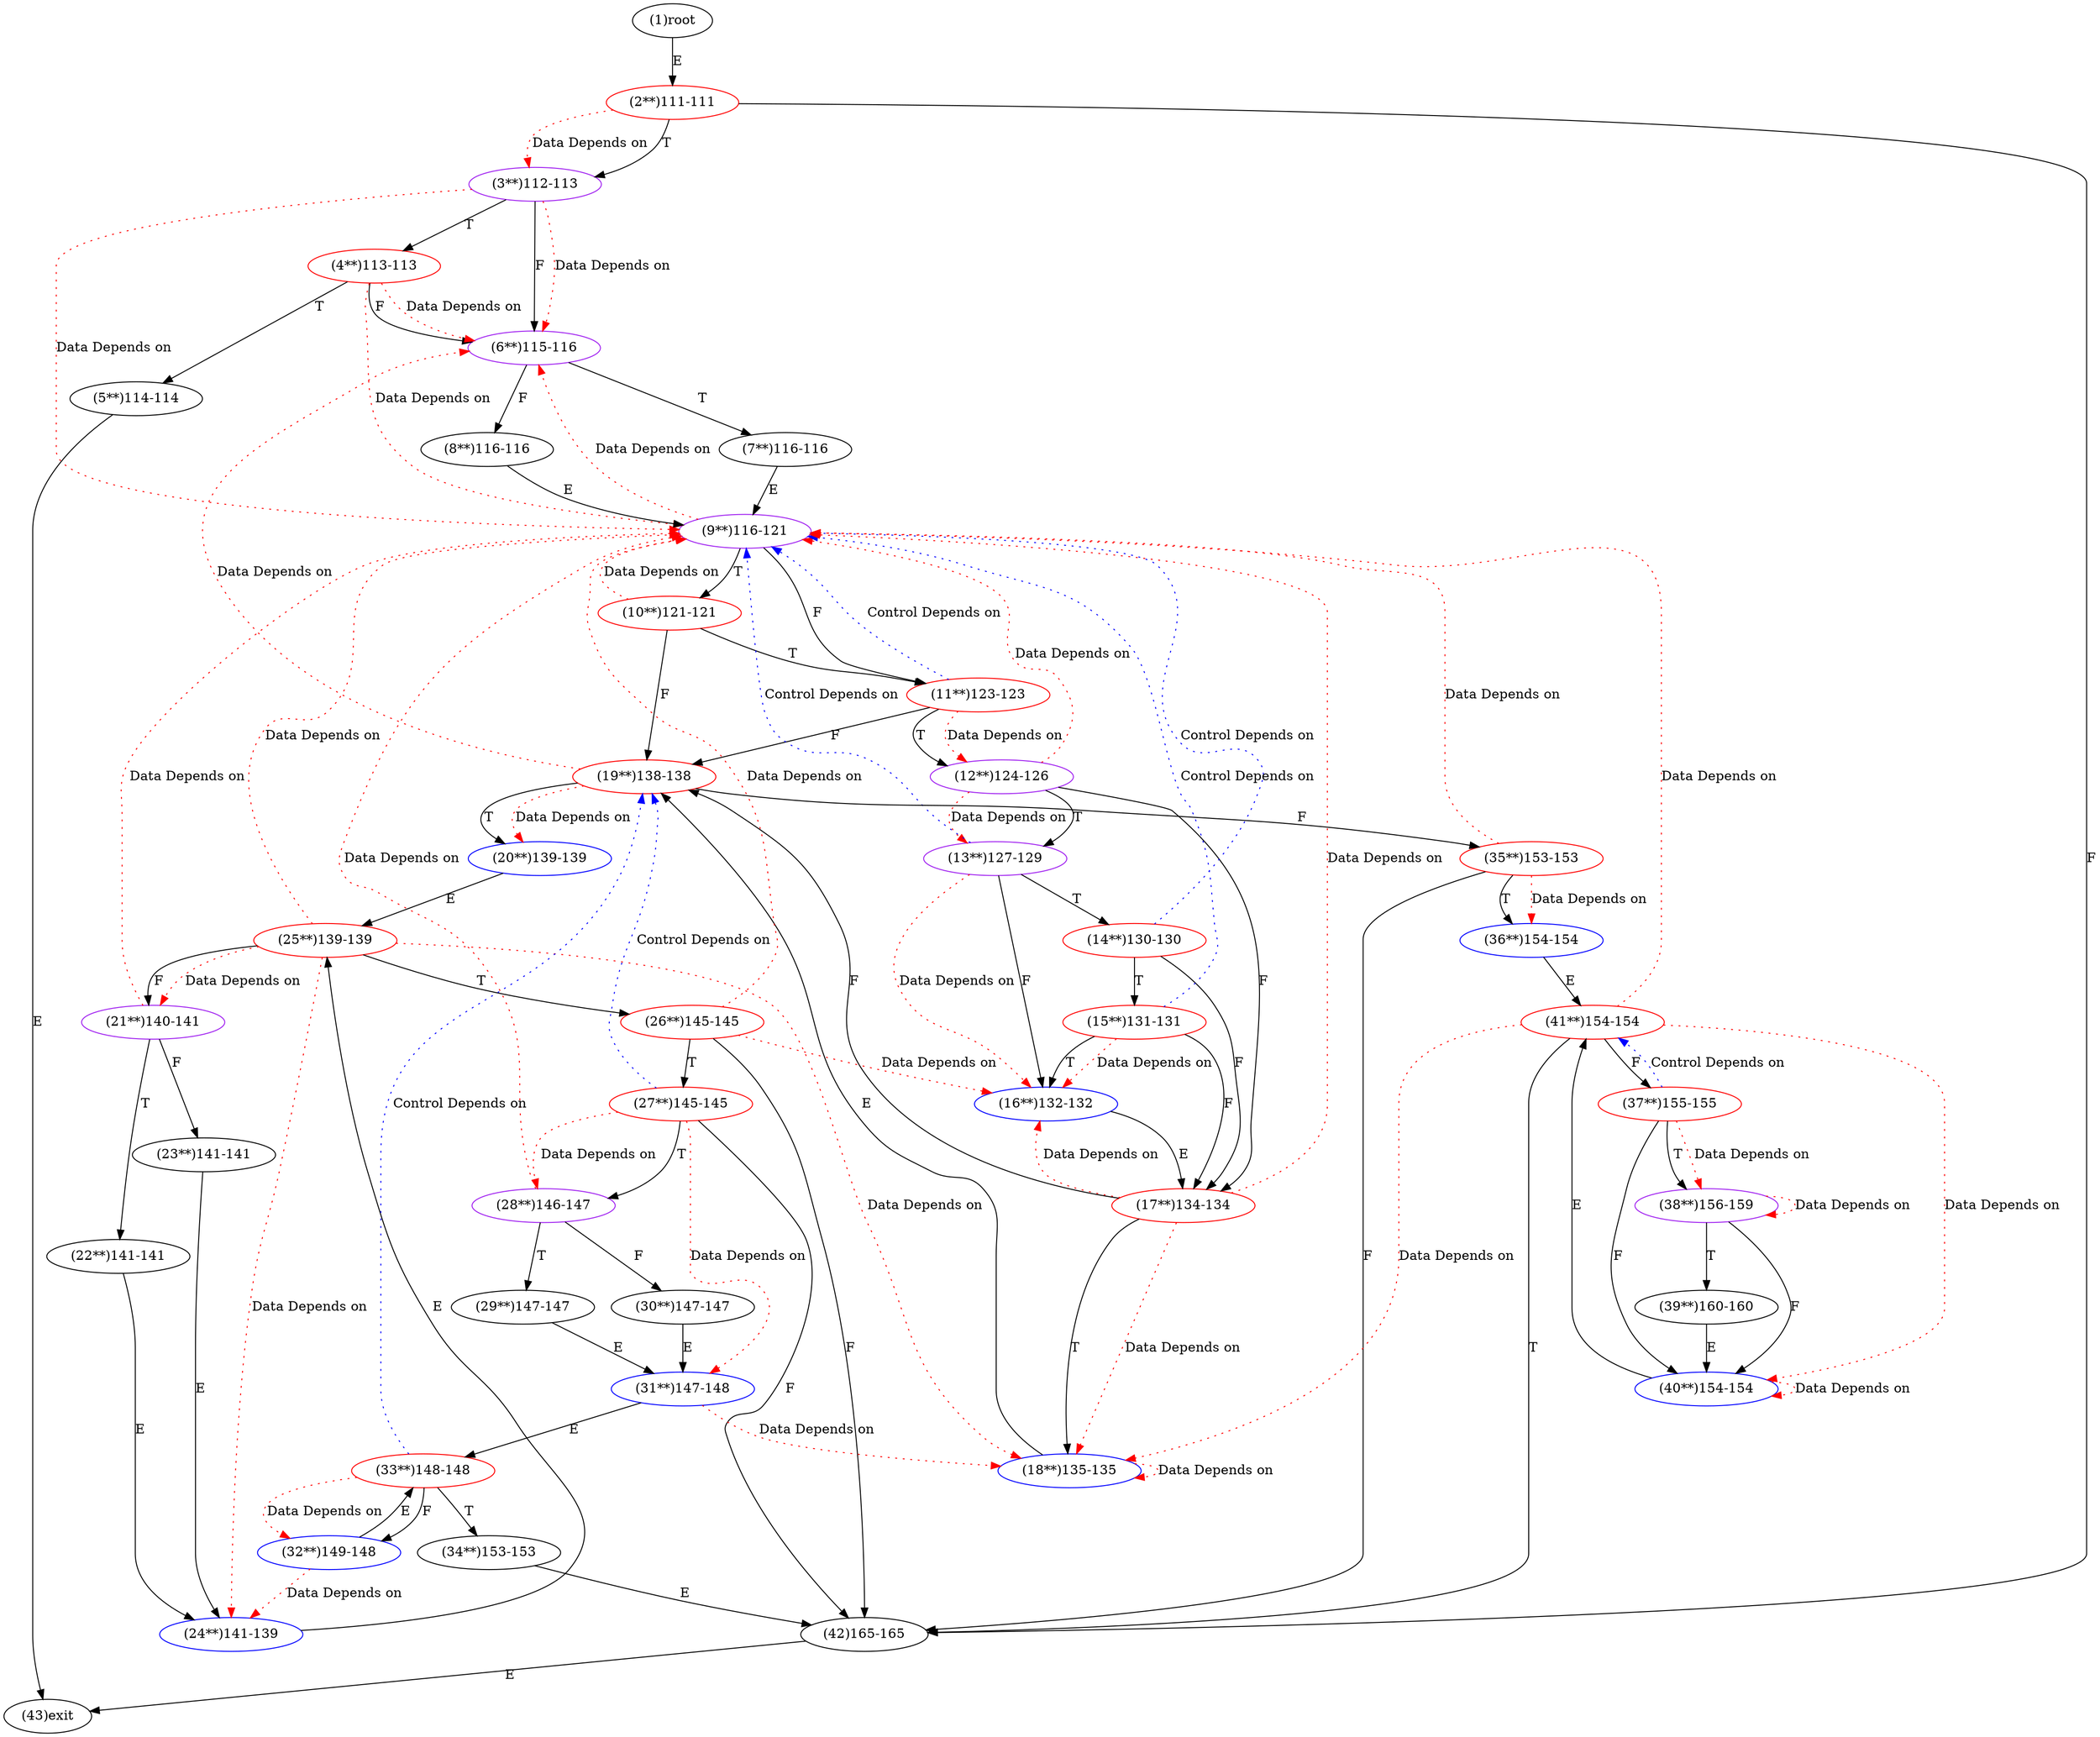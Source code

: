 digraph "" { 
1[ label="(1)root"];
2[ label="(2**)111-111",color=red];
3[ label="(3**)112-113",color=purple];
4[ label="(4**)113-113",color=red];
5[ label="(5**)114-114"];
6[ label="(6**)115-116",color=purple];
7[ label="(7**)116-116"];
8[ label="(8**)116-116"];
9[ label="(9**)116-121",color=purple];
10[ label="(10**)121-121",color=red];
11[ label="(11**)123-123",color=red];
12[ label="(12**)124-126",color=purple];
13[ label="(13**)127-129",color=purple];
14[ label="(14**)130-130",color=red];
15[ label="(15**)131-131",color=red];
17[ label="(17**)134-134",color=red];
16[ label="(16**)132-132",color=blue];
19[ label="(19**)138-138",color=red];
18[ label="(18**)135-135",color=blue];
21[ label="(21**)140-141",color=purple];
20[ label="(20**)139-139",color=blue];
23[ label="(23**)141-141"];
22[ label="(22**)141-141"];
25[ label="(25**)139-139",color=red];
24[ label="(24**)141-139",color=blue];
27[ label="(27**)145-145",color=red];
26[ label="(26**)145-145",color=red];
29[ label="(29**)147-147"];
28[ label="(28**)146-147",color=purple];
31[ label="(31**)147-148",color=blue];
30[ label="(30**)147-147"];
34[ label="(34**)153-153"];
35[ label="(35**)153-153",color=red];
32[ label="(32**)149-148",color=blue];
33[ label="(33**)148-148",color=red];
38[ label="(38**)156-159",color=purple];
39[ label="(39**)160-160"];
36[ label="(36**)154-154",color=blue];
37[ label="(37**)155-155",color=red];
42[ label="(42)165-165"];
43[ label="(43)exit"];
40[ label="(40**)154-154",color=blue];
41[ label="(41**)154-154",color=red];
1->2[ label="E"];
2->42[ label="F"];
2->3[ label="T"];
3->6[ label="F"];
3->4[ label="T"];
4->6[ label="F"];
4->5[ label="T"];
5->43[ label="E"];
6->8[ label="F"];
6->7[ label="T"];
7->9[ label="E"];
8->9[ label="E"];
9->11[ label="F"];
9->10[ label="T"];
10->19[ label="F"];
10->11[ label="T"];
11->19[ label="F"];
11->12[ label="T"];
12->17[ label="F"];
12->13[ label="T"];
13->16[ label="F"];
13->14[ label="T"];
14->17[ label="F"];
14->15[ label="T"];
15->17[ label="F"];
15->16[ label="T"];
16->17[ label="E"];
17->19[ label="F"];
17->18[ label="T"];
18->19[ label="E"];
19->35[ label="F"];
19->20[ label="T"];
20->25[ label="E"];
21->23[ label="F"];
21->22[ label="T"];
22->24[ label="E"];
23->24[ label="E"];
24->25[ label="E"];
25->21[ label="F"];
25->26[ label="T"];
26->42[ label="F"];
26->27[ label="T"];
27->42[ label="F"];
27->28[ label="T"];
28->30[ label="F"];
28->29[ label="T"];
29->31[ label="E"];
30->31[ label="E"];
31->33[ label="E"];
32->33[ label="E"];
33->32[ label="F"];
33->34[ label="T"];
34->42[ label="E"];
35->42[ label="F"];
35->36[ label="T"];
36->41[ label="E"];
37->40[ label="F"];
37->38[ label="T"];
38->40[ label="F"];
38->39[ label="T"];
39->40[ label="E"];
40->41[ label="E"];
41->37[ label="F"];
41->42[ label="T"];
42->43[ label="E"];
2->3[ color="red" label="Data Depends on" style = dotted ];
3->6[ color="red" label="Data Depends on" style = dotted ];
3->9[ color="red" label="Data Depends on" style = dotted ];
4->6[ color="red" label="Data Depends on" style = dotted ];
4->9[ color="red" label="Data Depends on" style = dotted ];
9->6[ color="red" label="Data Depends on" style = dotted ];
10->9[ color="red" label="Data Depends on" style = dotted ];
11->9[ color="blue" label="Control Depends on" style = dotted ];
11->12[ color="red" label="Data Depends on" style = dotted ];
12->13[ color="red" label="Data Depends on" style = dotted ];
12->9[ color="red" label="Data Depends on" style = dotted ];
13->9[ color="blue" label="Control Depends on" style = dotted ];
13->16[ color="red" label="Data Depends on" style = dotted ];
14->9[ color="blue" label="Control Depends on" style = dotted ];
15->9[ color="blue" label="Control Depends on" style = dotted ];
15->16[ color="red" label="Data Depends on" style = dotted ];
17->16[ color="red" label="Data Depends on" style = dotted ];
17->18[ color="red" label="Data Depends on" style = dotted ];
17->9[ color="red" label="Data Depends on" style = dotted ];
19->6[ color="red" label="Data Depends on" style = dotted ];
19->20[ color="red" label="Data Depends on" style = dotted ];
18->18[ color="red" label="Data Depends on" style = dotted ];
21->9[ color="red" label="Data Depends on" style = dotted ];
25->24[ color="red" label="Data Depends on" style = dotted ];
25->9[ color="red" label="Data Depends on" style = dotted ];
25->18[ color="red" label="Data Depends on" style = dotted ];
25->21[ color="red" label="Data Depends on" style = dotted ];
27->31[ color="red" label="Data Depends on" style = dotted ];
27->28[ color="red" label="Data Depends on" style = dotted ];
27->19[ color="blue" label="Control Depends on" style = dotted ];
26->9[ color="red" label="Data Depends on" style = dotted ];
26->16[ color="red" label="Data Depends on" style = dotted ];
28->9[ color="red" label="Data Depends on" style = dotted ];
31->18[ color="red" label="Data Depends on" style = dotted ];
35->36[ color="red" label="Data Depends on" style = dotted ];
35->9[ color="red" label="Data Depends on" style = dotted ];
32->24[ color="red" label="Data Depends on" style = dotted ];
33->19[ color="blue" label="Control Depends on" style = dotted ];
33->32[ color="red" label="Data Depends on" style = dotted ];
38->38[ color="red" label="Data Depends on" style = dotted ];
37->38[ color="red" label="Data Depends on" style = dotted ];
37->41[ color="blue" label="Control Depends on" style = dotted ];
40->40[ color="red" label="Data Depends on" style = dotted ];
41->40[ color="red" label="Data Depends on" style = dotted ];
41->9[ color="red" label="Data Depends on" style = dotted ];
41->18[ color="red" label="Data Depends on" style = dotted ];
}